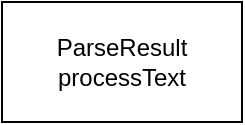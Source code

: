 <mxfile version="20.8.10" type="device"><diagram name="Page-1" id="AdVGlztdY8fUv-oNLXS2"><mxGraphModel dx="1050" dy="653" grid="1" gridSize="10" guides="1" tooltips="1" connect="1" arrows="1" fold="1" page="1" pageScale="1" pageWidth="827" pageHeight="1169" math="0" shadow="0"><root><mxCell id="0"/><mxCell id="1" parent="0"/><mxCell id="gKdGH0HeUv19dO1T3U_4-1" value="ParseResult processText" style="rounded=0;whiteSpace=wrap;html=1;" vertex="1" parent="1"><mxGeometry x="350" y="310" width="120" height="60" as="geometry"/></mxCell></root></mxGraphModel></diagram></mxfile>